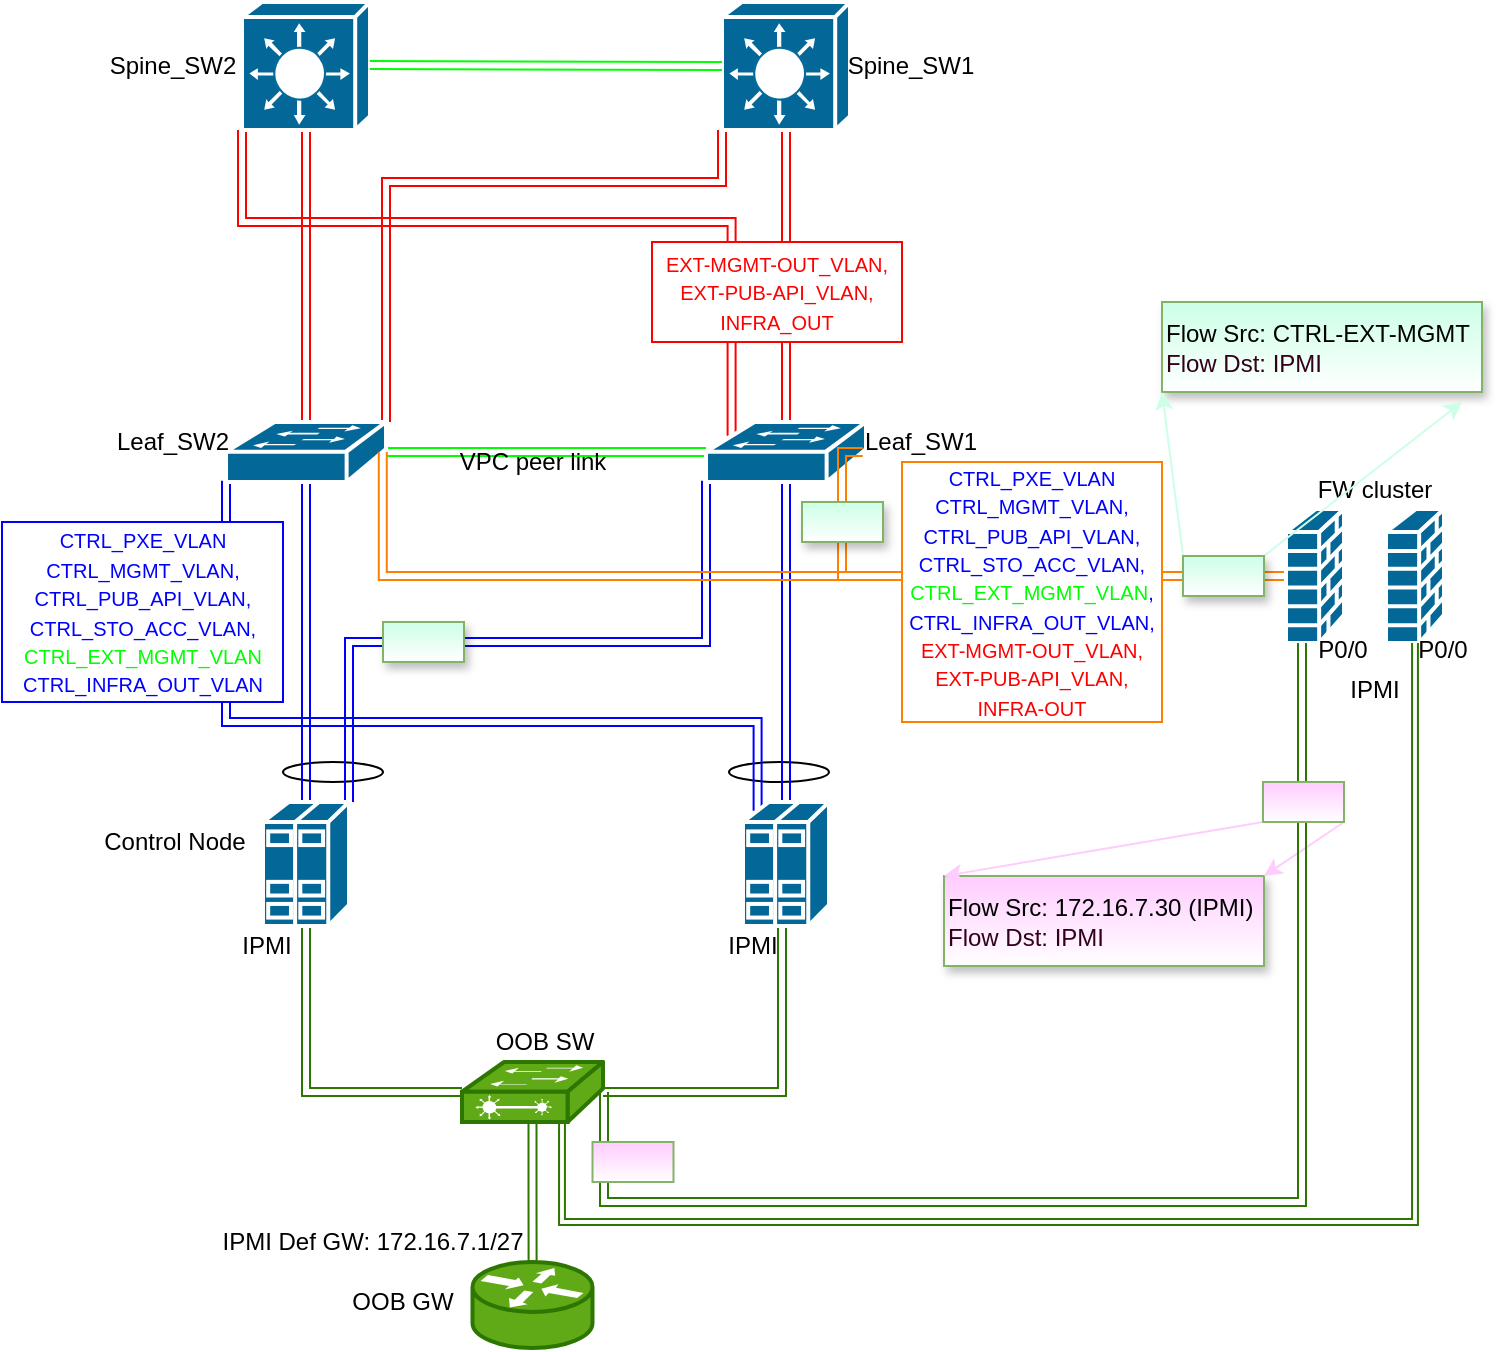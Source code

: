<mxfile version="13.11.0" type="github">
  <diagram id="g6geSxZ84_QCmobeVvu-" name="Page-1">
    <mxGraphModel dx="925" dy="537" grid="1" gridSize="10" guides="1" tooltips="1" connect="1" arrows="1" fold="1" page="1" pageScale="1" pageWidth="850" pageHeight="1100" math="0" shadow="0">
      <root>
        <mxCell id="0" />
        <mxCell id="1" parent="0" />
        <mxCell id="A_qzC4zatcRYxj4Vi45R-1" value="" style="ellipse;whiteSpace=wrap;html=1;" parent="1" vertex="1">
          <mxGeometry x="190.5" y="610" width="50" height="10" as="geometry" />
        </mxCell>
        <mxCell id="A_qzC4zatcRYxj4Vi45R-2" value="" style="ellipse;whiteSpace=wrap;html=1;" parent="1" vertex="1">
          <mxGeometry x="413.5" y="610" width="50" height="10" as="geometry" />
        </mxCell>
        <mxCell id="A_qzC4zatcRYxj4Vi45R-3" style="edgeStyle=orthogonalEdgeStyle;rounded=0;orthogonalLoop=1;jettySize=auto;html=1;entryX=0.5;entryY=0.98;entryDx=0;entryDy=0;entryPerimeter=0;shape=link;strokeColor=#0000FF;" parent="1" source="A_qzC4zatcRYxj4Vi45R-6" target="A_qzC4zatcRYxj4Vi45R-14" edge="1">
          <mxGeometry relative="1" as="geometry" />
        </mxCell>
        <mxCell id="A_qzC4zatcRYxj4Vi45R-4" style="edgeStyle=orthogonalEdgeStyle;rounded=0;orthogonalLoop=1;jettySize=auto;html=1;exitX=1;exitY=0;exitDx=0;exitDy=0;exitPerimeter=0;entryX=0;entryY=0.98;entryDx=0;entryDy=0;entryPerimeter=0;shape=link;strokeColor=#0000FF;" parent="1" source="A_qzC4zatcRYxj4Vi45R-6" target="A_qzC4zatcRYxj4Vi45R-17" edge="1">
          <mxGeometry relative="1" as="geometry" />
        </mxCell>
        <mxCell id="A_qzC4zatcRYxj4Vi45R-5" style="edgeStyle=orthogonalEdgeStyle;rounded=0;orthogonalLoop=1;jettySize=auto;html=1;exitX=0.5;exitY=1;exitDx=0;exitDy=0;exitPerimeter=0;entryX=0;entryY=0.5;entryDx=0;entryDy=0;entryPerimeter=0;fillColor=#60a917;strokeColor=#2D7600;shape=link;" parent="1" source="A_qzC4zatcRYxj4Vi45R-6" target="A_qzC4zatcRYxj4Vi45R-36" edge="1">
          <mxGeometry relative="1" as="geometry" />
        </mxCell>
        <mxCell id="A_qzC4zatcRYxj4Vi45R-6" value="" style="shape=mxgraph.cisco.servers.standard_host;html=1;pointerEvents=1;dashed=0;fillColor=#036897;strokeColor=#ffffff;strokeWidth=2;verticalLabelPosition=bottom;verticalAlign=top;align=center;outlineConnect=0;" parent="1" vertex="1">
          <mxGeometry x="180.5" y="630" width="43" height="62" as="geometry" />
        </mxCell>
        <mxCell id="A_qzC4zatcRYxj4Vi45R-7" style="edgeStyle=orthogonalEdgeStyle;rounded=0;orthogonalLoop=1;jettySize=auto;html=1;exitX=0.17;exitY=0.07;exitDx=0;exitDy=0;exitPerimeter=0;entryX=0;entryY=0.98;entryDx=0;entryDy=0;entryPerimeter=0;shape=link;strokeColor=#0000FF;" parent="1" source="A_qzC4zatcRYxj4Vi45R-10" target="A_qzC4zatcRYxj4Vi45R-14" edge="1">
          <mxGeometry relative="1" as="geometry">
            <Array as="points">
              <mxPoint x="428" y="590" />
              <mxPoint x="162" y="590" />
            </Array>
          </mxGeometry>
        </mxCell>
        <mxCell id="A_qzC4zatcRYxj4Vi45R-8" style="edgeStyle=orthogonalEdgeStyle;shape=link;rounded=0;orthogonalLoop=1;jettySize=auto;html=1;exitX=0.5;exitY=0;exitDx=0;exitDy=0;exitPerimeter=0;entryX=0.5;entryY=0.98;entryDx=0;entryDy=0;entryPerimeter=0;strokeColor=#0000FF;" parent="1" source="A_qzC4zatcRYxj4Vi45R-10" target="A_qzC4zatcRYxj4Vi45R-17" edge="1">
          <mxGeometry relative="1" as="geometry" />
        </mxCell>
        <mxCell id="A_qzC4zatcRYxj4Vi45R-9" style="edgeStyle=orthogonalEdgeStyle;rounded=0;orthogonalLoop=1;jettySize=auto;html=1;entryX=1;entryY=0.5;entryDx=0;entryDy=0;entryPerimeter=0;fillColor=#60a917;strokeColor=#2D7600;shape=link;" parent="1" source="A_qzC4zatcRYxj4Vi45R-10" target="A_qzC4zatcRYxj4Vi45R-36" edge="1">
          <mxGeometry relative="1" as="geometry">
            <Array as="points">
              <mxPoint x="440" y="775" />
            </Array>
          </mxGeometry>
        </mxCell>
        <mxCell id="A_qzC4zatcRYxj4Vi45R-10" value="" style="shape=mxgraph.cisco.servers.standard_host;html=1;pointerEvents=1;dashed=0;fillColor=#036897;strokeColor=#ffffff;strokeWidth=2;verticalLabelPosition=bottom;verticalAlign=top;align=center;outlineConnect=0;" parent="1" vertex="1">
          <mxGeometry x="420.5" y="630" width="43" height="62" as="geometry" />
        </mxCell>
        <mxCell id="A_qzC4zatcRYxj4Vi45R-11" style="edgeStyle=orthogonalEdgeStyle;shape=link;rounded=0;orthogonalLoop=1;jettySize=auto;html=1;entryX=0.5;entryY=1;entryDx=0;entryDy=0;entryPerimeter=0;strokeColor=#FF0000;" parent="1" source="A_qzC4zatcRYxj4Vi45R-14" target="A_qzC4zatcRYxj4Vi45R-22" edge="1">
          <mxGeometry relative="1" as="geometry" />
        </mxCell>
        <mxCell id="A_qzC4zatcRYxj4Vi45R-12" style="edgeStyle=orthogonalEdgeStyle;shape=link;rounded=0;orthogonalLoop=1;jettySize=auto;html=1;exitX=1;exitY=0;exitDx=0;exitDy=0;exitPerimeter=0;entryX=0;entryY=1;entryDx=0;entryDy=0;entryPerimeter=0;strokeColor=#FF0000;" parent="1" source="A_qzC4zatcRYxj4Vi45R-14" target="A_qzC4zatcRYxj4Vi45R-23" edge="1">
          <mxGeometry relative="1" as="geometry">
            <Array as="points">
              <mxPoint x="242" y="320" />
              <mxPoint x="410" y="320" />
            </Array>
          </mxGeometry>
        </mxCell>
        <mxCell id="A_qzC4zatcRYxj4Vi45R-13" style="edgeStyle=orthogonalEdgeStyle;shape=link;rounded=0;orthogonalLoop=1;jettySize=auto;html=1;strokeColor=#00FF00;" parent="1" source="A_qzC4zatcRYxj4Vi45R-14" target="A_qzC4zatcRYxj4Vi45R-17" edge="1">
          <mxGeometry relative="1" as="geometry" />
        </mxCell>
        <mxCell id="A_qzC4zatcRYxj4Vi45R-14" value="" style="shape=mxgraph.cisco.switches.workgroup_switch;html=1;pointerEvents=1;dashed=0;fillColor=#036897;strokeColor=#ffffff;strokeWidth=2;verticalLabelPosition=bottom;verticalAlign=top;align=center;outlineConnect=0;" parent="1" vertex="1">
          <mxGeometry x="162" y="440" width="80" height="30" as="geometry" />
        </mxCell>
        <mxCell id="A_qzC4zatcRYxj4Vi45R-15" style="edgeStyle=orthogonalEdgeStyle;shape=link;rounded=0;orthogonalLoop=1;jettySize=auto;html=1;strokeColor=#FF0000;" parent="1" source="A_qzC4zatcRYxj4Vi45R-17" target="A_qzC4zatcRYxj4Vi45R-23" edge="1">
          <mxGeometry relative="1" as="geometry" />
        </mxCell>
        <mxCell id="A_qzC4zatcRYxj4Vi45R-16" style="edgeStyle=orthogonalEdgeStyle;shape=link;rounded=0;orthogonalLoop=1;jettySize=auto;html=1;exitX=0.16;exitY=0.23;exitDx=0;exitDy=0;exitPerimeter=0;entryX=0;entryY=1;entryDx=0;entryDy=0;entryPerimeter=0;strokeColor=#FF0000;" parent="1" source="A_qzC4zatcRYxj4Vi45R-17" target="A_qzC4zatcRYxj4Vi45R-22" edge="1">
          <mxGeometry relative="1" as="geometry">
            <Array as="points">
              <mxPoint x="415" y="340" />
              <mxPoint x="170" y="340" />
            </Array>
          </mxGeometry>
        </mxCell>
        <mxCell id="A_qzC4zatcRYxj4Vi45R-17" value="" style="shape=mxgraph.cisco.switches.workgroup_switch;html=1;pointerEvents=1;dashed=0;fillColor=#036897;strokeColor=#ffffff;strokeWidth=2;verticalLabelPosition=bottom;verticalAlign=top;align=center;outlineConnect=0;" parent="1" vertex="1">
          <mxGeometry x="402" y="440" width="80" height="30" as="geometry" />
        </mxCell>
        <mxCell id="A_qzC4zatcRYxj4Vi45R-18" style="edgeStyle=orthogonalEdgeStyle;rounded=0;orthogonalLoop=1;jettySize=auto;html=1;entryX=0.98;entryY=0.5;entryDx=0;entryDy=0;entryPerimeter=0;strokeColor=#FF8000;shape=link;" parent="1" source="A_qzC4zatcRYxj4Vi45R-20" target="A_qzC4zatcRYxj4Vi45R-17" edge="1">
          <mxGeometry relative="1" as="geometry">
            <Array as="points">
              <mxPoint x="470" y="517" />
              <mxPoint x="470" y="455" />
            </Array>
          </mxGeometry>
        </mxCell>
        <mxCell id="A_qzC4zatcRYxj4Vi45R-19" style="edgeStyle=orthogonalEdgeStyle;rounded=0;orthogonalLoop=1;jettySize=auto;html=1;entryX=0.98;entryY=0.5;entryDx=0;entryDy=0;entryPerimeter=0;strokeColor=#FF8000;shape=link;" parent="1" source="A_qzC4zatcRYxj4Vi45R-20" target="A_qzC4zatcRYxj4Vi45R-14" edge="1">
          <mxGeometry relative="1" as="geometry" />
        </mxCell>
        <mxCell id="A_qzC4zatcRYxj4Vi45R-20" value="" style="shape=mxgraph.cisco.security.firewall;html=1;pointerEvents=1;dashed=0;fillColor=#036897;strokeColor=#ffffff;strokeWidth=2;verticalLabelPosition=bottom;verticalAlign=top;align=center;outlineConnect=0;" parent="1" vertex="1">
          <mxGeometry x="692" y="483.5" width="29" height="67" as="geometry" />
        </mxCell>
        <mxCell id="A_qzC4zatcRYxj4Vi45R-21" value="" style="shape=mxgraph.cisco.security.firewall;html=1;pointerEvents=1;dashed=0;fillColor=#036897;strokeColor=#ffffff;strokeWidth=2;verticalLabelPosition=bottom;verticalAlign=top;align=center;outlineConnect=0;" parent="1" vertex="1">
          <mxGeometry x="742" y="483.5" width="29" height="67" as="geometry" />
        </mxCell>
        <mxCell id="A_qzC4zatcRYxj4Vi45R-22" value="" style="shape=mxgraph.cisco.switches.layer_3_switch;html=1;pointerEvents=1;dashed=0;fillColor=#036897;strokeColor=#ffffff;strokeWidth=2;verticalLabelPosition=bottom;verticalAlign=top;align=center;outlineConnect=0;" parent="1" vertex="1">
          <mxGeometry x="170" y="230" width="64" height="64" as="geometry" />
        </mxCell>
        <mxCell id="A_qzC4zatcRYxj4Vi45R-23" value="" style="shape=mxgraph.cisco.switches.layer_3_switch;html=1;pointerEvents=1;dashed=0;fillColor=#036897;strokeColor=#ffffff;strokeWidth=2;verticalLabelPosition=bottom;verticalAlign=top;align=center;outlineConnect=0;" parent="1" vertex="1">
          <mxGeometry x="410" y="230" width="64" height="64" as="geometry" />
        </mxCell>
        <mxCell id="A_qzC4zatcRYxj4Vi45R-24" value="Leaf_SW2" style="text;html=1;align=center;verticalAlign=middle;resizable=0;points=[];autosize=1;" parent="1" vertex="1">
          <mxGeometry x="100" y="440" width="70" height="20" as="geometry" />
        </mxCell>
        <mxCell id="A_qzC4zatcRYxj4Vi45R-25" value="Leaf_SW1" style="text;html=1;align=center;verticalAlign=middle;resizable=0;points=[];autosize=1;" parent="1" vertex="1">
          <mxGeometry x="474" y="440" width="70" height="20" as="geometry" />
        </mxCell>
        <mxCell id="A_qzC4zatcRYxj4Vi45R-26" value="Spine_SW2" style="text;html=1;align=center;verticalAlign=middle;resizable=0;points=[];autosize=1;" parent="1" vertex="1">
          <mxGeometry x="95" y="252" width="80" height="20" as="geometry" />
        </mxCell>
        <mxCell id="A_qzC4zatcRYxj4Vi45R-27" value="Spine_SW1" style="text;html=1;align=center;verticalAlign=middle;resizable=0;points=[];autosize=1;" parent="1" vertex="1">
          <mxGeometry x="464" y="252" width="80" height="20" as="geometry" />
        </mxCell>
        <mxCell id="A_qzC4zatcRYxj4Vi45R-28" value="Control Node" style="text;html=1;align=center;verticalAlign=middle;resizable=0;points=[];autosize=1;" parent="1" vertex="1">
          <mxGeometry x="90.5" y="640" width="90" height="20" as="geometry" />
        </mxCell>
        <mxCell id="A_qzC4zatcRYxj4Vi45R-29" value="FW cluster" style="text;html=1;align=center;verticalAlign=middle;resizable=0;points=[];autosize=1;" parent="1" vertex="1">
          <mxGeometry x="701" y="463.5" width="70" height="20" as="geometry" />
        </mxCell>
        <mxCell id="A_qzC4zatcRYxj4Vi45R-30" value="VPC peer link" style="text;html=1;align=center;verticalAlign=middle;resizable=0;points=[];autosize=1;" parent="1" vertex="1">
          <mxGeometry x="270" y="450" width="90" height="20" as="geometry" />
        </mxCell>
        <mxCell id="A_qzC4zatcRYxj4Vi45R-31" style="edgeStyle=orthogonalEdgeStyle;shape=link;rounded=0;orthogonalLoop=1;jettySize=auto;html=1;entryX=0;entryY=0.5;entryDx=0;entryDy=0;entryPerimeter=0;strokeColor=#00FF00;" parent="1" target="A_qzC4zatcRYxj4Vi45R-23" edge="1">
          <mxGeometry relative="1" as="geometry">
            <mxPoint x="234" y="261.5" as="sourcePoint" />
            <mxPoint x="394" y="261.5" as="targetPoint" />
          </mxGeometry>
        </mxCell>
        <mxCell id="A_qzC4zatcRYxj4Vi45R-32" value="&lt;span style=&quot;font-family: &amp;#34;calibri&amp;#34; , sans-serif ; text-transform: uppercase&quot;&gt;&lt;font style=&quot;font-size: 10px&quot; color=&quot;#0000ff&quot;&gt;CTRL_PXE_VLAN&lt;br&gt;ctrl_mgmt_vlan, ctrl_pub_api_vlan,&lt;br&gt;ctrl_sto_acc_vlan, &lt;/font&gt;&lt;font style=&quot;font-size: 10px&quot;&gt;&lt;font style=&quot;background-color: rgb(255 , 255 , 255)&quot; color=&quot;#00ff00&quot;&gt;CTRL_ext_mgmt_vlan&lt;/font&gt;&lt;br&gt;&lt;font color=&quot;#0000ff&quot;&gt;CTRL_INFRA_OUT_VLAN&lt;/font&gt;&lt;br&gt;&lt;/font&gt;&lt;/span&gt;" style="whiteSpace=wrap;html=1;strokeColor=#0000FF;" parent="1" vertex="1">
          <mxGeometry x="50" y="490" width="140.5" height="90" as="geometry" />
        </mxCell>
        <mxCell id="A_qzC4zatcRYxj4Vi45R-33" value="&lt;font style=&quot;font-size: 10px&quot;&gt;&lt;font style=&quot;font-size: 10px&quot;&gt;&lt;font face=&quot;calibri, sans-serif&quot; style=&quot;color: rgb(0 , 0 , 255) ; font-size: 10px&quot;&gt;&lt;span style=&quot;text-transform: uppercase&quot;&gt;CTRL_PXE_VLAN&lt;br&gt;ctrl_mgmt_vlan, ctrl_pub_api_vlan,&lt;/span&gt;&lt;/font&gt;&lt;br&gt;&lt;font face=&quot;calibri, sans-serif&quot; style=&quot;font-size: 10px&quot;&gt;&lt;span style=&quot;text-transform: uppercase&quot;&gt;&lt;font color=&quot;#0000ff&quot;&gt;ctrl_sto_acc_vlan, &lt;/font&gt;&lt;font color=&quot;#00ff00&quot;&gt;CTRL_ext_mgmt_vlan&lt;/font&gt;&lt;font color=&quot;#0000ff&quot;&gt;,&lt;/font&gt;&lt;br&gt;&lt;font color=&quot;#0000ff&quot;&gt;CTRL_INFRA_OUT_VLAN,&lt;/font&gt;&lt;/span&gt;&lt;/font&gt;&lt;br&gt;&lt;font face=&quot;calibri, sans-serif&quot; style=&quot;font-size: 10px&quot; color=&quot;#ff0000&quot;&gt;&lt;span style=&quot;text-transform: uppercase&quot;&gt;EXT-MGMT-OUT_VLAN,&lt;br&gt;EXT-PUB-API_VLAN, INFRA-OUT&lt;/span&gt;&lt;/font&gt;&lt;/font&gt;&lt;/font&gt;&lt;font style=&quot;font-size: 10px&quot; color=&quot;#0000ff&quot;&gt;&lt;br&gt;&lt;/font&gt;" style="whiteSpace=wrap;html=1;strokeColor=#FF8000;" parent="1" vertex="1">
          <mxGeometry x="500" y="460" width="130" height="130" as="geometry" />
        </mxCell>
        <mxCell id="A_qzC4zatcRYxj4Vi45R-34" value="&lt;span style=&quot;color: rgb(255 , 0 , 0) ; font-family: &amp;#34;calibri&amp;#34; , sans-serif ; font-size: 10px ; text-transform: uppercase&quot;&gt;EXT-MGMT-OUT_VLAN,&lt;/span&gt;&lt;br style=&quot;color: rgb(255 , 0 , 0) ; font-family: &amp;#34;calibri&amp;#34; , sans-serif ; font-size: 10px ; text-transform: uppercase&quot;&gt;&lt;span style=&quot;color: rgb(255 , 0 , 0) ; font-family: &amp;#34;calibri&amp;#34; , sans-serif ; font-size: 10px ; text-transform: uppercase&quot;&gt;EXT-PUB-API_VLAN, INFRA_OUT&lt;/span&gt;&lt;font style=&quot;font-size: 10px&quot; color=&quot;#0000ff&quot;&gt;&lt;br&gt;&lt;/font&gt;" style="whiteSpace=wrap;html=1;strokeColor=#FF0000;" parent="1" vertex="1">
          <mxGeometry x="375" y="350" width="125" height="50" as="geometry" />
        </mxCell>
        <mxCell id="A_qzC4zatcRYxj4Vi45R-35" style="edgeStyle=orthogonalEdgeStyle;rounded=0;orthogonalLoop=1;jettySize=auto;html=1;fillColor=#60a917;strokeColor=#2D7600;shape=link;" parent="1" source="A_qzC4zatcRYxj4Vi45R-36" target="A_qzC4zatcRYxj4Vi45R-37" edge="1">
          <mxGeometry relative="1" as="geometry" />
        </mxCell>
        <mxCell id="A_qzC4zatcRYxj4Vi45R-36" value="" style="shape=mxgraph.cisco.switches.layer_2_remote_switch;html=1;pointerEvents=1;dashed=0;fillColor=#60a917;strokeColor=#2D7600;strokeWidth=2;verticalLabelPosition=bottom;verticalAlign=top;align=center;outlineConnect=0;fontColor=#ffffff;" parent="1" vertex="1">
          <mxGeometry x="280" y="760" width="70.5" height="30" as="geometry" />
        </mxCell>
        <mxCell id="A_qzC4zatcRYxj4Vi45R-37" value="" style="shape=mxgraph.cisco.routers.router;html=1;pointerEvents=1;dashed=0;fillColor=#60a917;strokeColor=#2D7600;strokeWidth=2;verticalLabelPosition=bottom;verticalAlign=top;align=center;outlineConnect=0;fontColor=#ffffff;" parent="1" vertex="1">
          <mxGeometry x="285.25" y="860" width="60" height="43" as="geometry" />
        </mxCell>
        <mxCell id="A_qzC4zatcRYxj4Vi45R-38" value="OOB SW" style="text;html=1;align=center;verticalAlign=middle;resizable=0;points=[];autosize=1;" parent="1" vertex="1">
          <mxGeometry x="290.5" y="740" width="60" height="20" as="geometry" />
        </mxCell>
        <mxCell id="A_qzC4zatcRYxj4Vi45R-39" value="IPMI" style="text;html=1;align=center;verticalAlign=middle;resizable=0;points=[];autosize=1;" parent="1" vertex="1">
          <mxGeometry x="162" y="692" width="40" height="20" as="geometry" />
        </mxCell>
        <mxCell id="A_qzC4zatcRYxj4Vi45R-40" value="IPMI" style="text;html=1;align=center;verticalAlign=middle;resizable=0;points=[];autosize=1;" parent="1" vertex="1">
          <mxGeometry x="405" y="692" width="40" height="20" as="geometry" />
        </mxCell>
        <mxCell id="A_qzC4zatcRYxj4Vi45R-41" value="IPMI" style="text;html=1;align=center;verticalAlign=middle;resizable=0;points=[];autosize=1;" parent="1" vertex="1">
          <mxGeometry x="716" y="563.5" width="40" height="20" as="geometry" />
        </mxCell>
        <mxCell id="A_qzC4zatcRYxj4Vi45R-42" value="&lt;span style=&quot;color: rgba(0 , 0 , 0 , 0) ; font-family: monospace ; font-size: 0px&quot;&gt;%3CmxGraphModel%3E%3Croot%3E%3CmxCell%20id%3D%220%22%2F%3E%3CmxCell%20id%3D%221%22%20parent%3D%220%22%2F%3E%3CmxCell%20id%3D%222%22%20value%3D%2210.7.10.3%2F24%22%20style%3D%22text%3Bhtml%3D1%3Balign%3Dcenter%3BverticalAlign%3Dmiddle%3Bresizable%3D0%3Bpoints%3D%5B%5D%3Bautosize%3D1%3B%22%20vertex%3D%221%22%20parent%3D%221%22%3E%3CmxGeometry%20x%3D%22199.5%22%20y%3D%22540%22%20width%3D%2280%22%20height%3D%2220%22%20as%3D%22geometry%22%2F%3E%3C%2FmxCell%3E%3C%2Froot%3E%3C%2FmxGraphModel%3E&lt;/span&gt;" style="text;html=1;align=center;verticalAlign=middle;resizable=0;points=[];autosize=1;" parent="1" vertex="1">
          <mxGeometry x="330" y="850" width="20" height="20" as="geometry" />
        </mxCell>
        <mxCell id="A_qzC4zatcRYxj4Vi45R-43" value="IPMI Def GW: 172.16.7.1/27" style="text;html=1;align=center;verticalAlign=middle;resizable=0;points=[];autosize=1;" parent="1" vertex="1">
          <mxGeometry x="150" y="840" width="170" height="20" as="geometry" />
        </mxCell>
        <mxCell id="A_qzC4zatcRYxj4Vi45R-44" value="OOB GW" style="text;html=1;align=center;verticalAlign=middle;resizable=0;points=[];autosize=1;" parent="1" vertex="1">
          <mxGeometry x="215.25" y="870" width="70" height="20" as="geometry" />
        </mxCell>
        <mxCell id="A_qzC4zatcRYxj4Vi45R-45" value="P0/0" style="text;html=1;align=center;verticalAlign=middle;resizable=0;points=[];autosize=1;" parent="1" vertex="1">
          <mxGeometry x="750" y="543.5" width="40" height="20" as="geometry" />
        </mxCell>
        <mxCell id="A_qzC4zatcRYxj4Vi45R-46" value="P0/0" style="text;html=1;align=center;verticalAlign=middle;resizable=0;points=[];autosize=1;" parent="1" vertex="1">
          <mxGeometry x="700" y="543.5" width="40" height="20" as="geometry" />
        </mxCell>
        <mxCell id="A_qzC4zatcRYxj4Vi45R-47" style="edgeStyle=orthogonalEdgeStyle;rounded=0;orthogonalLoop=1;jettySize=auto;html=1;fillColor=#60a917;strokeColor=#2D7600;shape=link;exitX=0.5;exitY=1;exitDx=0;exitDy=0;exitPerimeter=0;width=2.941;" parent="1" source="A_qzC4zatcRYxj4Vi45R-21" target="A_qzC4zatcRYxj4Vi45R-36" edge="1">
          <mxGeometry relative="1" as="geometry">
            <Array as="points">
              <mxPoint x="757" y="840" />
              <mxPoint x="330" y="840" />
            </Array>
            <mxPoint x="736.5" y="557" as="sourcePoint" />
            <mxPoint x="350.5" y="790" as="targetPoint" />
          </mxGeometry>
        </mxCell>
        <mxCell id="A_qzC4zatcRYxj4Vi45R-48" value="" style="whiteSpace=wrap;html=1;strokeColor=#82b366;gradientColor=#ffffff;fillColor=#CCFFE6;shadow=1;" parent="1" vertex="1">
          <mxGeometry x="240.5" y="540" width="40.5" height="20" as="geometry" />
        </mxCell>
        <mxCell id="A_qzC4zatcRYxj4Vi45R-49" value="" style="whiteSpace=wrap;html=1;strokeColor=#82b366;gradientColor=#ffffff;fillColor=#CCFFE6;shadow=1;" parent="1" vertex="1">
          <mxGeometry x="450" y="480" width="40.5" height="20" as="geometry" />
        </mxCell>
        <mxCell id="A_qzC4zatcRYxj4Vi45R-50" value="&lt;span&gt;Flow&amp;nbsp;&lt;/span&gt;&lt;span&gt;Src: CTRL-EXT-MGMT&lt;br&gt;&lt;/span&gt;&lt;span style=&quot;color: rgb(51 , 0 , 26)&quot;&gt;Flow Dst: IPMI&lt;/span&gt;" style="whiteSpace=wrap;html=1;strokeColor=#82b366;gradientColor=#ffffff;fillColor=#CCFFE6;shadow=1;align=left;" parent="1" vertex="1">
          <mxGeometry x="630" y="380" width="160" height="45" as="geometry" />
        </mxCell>
        <mxCell id="A_qzC4zatcRYxj4Vi45R-51" style="edgeStyle=none;orthogonalLoop=1;jettySize=auto;html=1;exitX=0;exitY=0;exitDx=0;exitDy=0;entryX=0;entryY=1;entryDx=0;entryDy=0;strokeColor=#CCFFE6;" parent="1" source="A_qzC4zatcRYxj4Vi45R-53" target="A_qzC4zatcRYxj4Vi45R-50" edge="1">
          <mxGeometry relative="1" as="geometry" />
        </mxCell>
        <mxCell id="A_qzC4zatcRYxj4Vi45R-52" style="edgeStyle=none;orthogonalLoop=1;jettySize=auto;html=1;exitX=1;exitY=0;exitDx=0;exitDy=0;strokeColor=#CCFFE6;" parent="1" source="A_qzC4zatcRYxj4Vi45R-53" edge="1">
          <mxGeometry relative="1" as="geometry">
            <mxPoint x="780" y="430" as="targetPoint" />
          </mxGeometry>
        </mxCell>
        <mxCell id="A_qzC4zatcRYxj4Vi45R-53" value="" style="whiteSpace=wrap;html=1;strokeColor=#82b366;gradientColor=#ffffff;fillColor=#CCFFE6;shadow=1;" parent="1" vertex="1">
          <mxGeometry x="640.5" y="507" width="40.5" height="20" as="geometry" />
        </mxCell>
        <mxCell id="A_qzC4zatcRYxj4Vi45R-54" value="&lt;span&gt;Flow&amp;nbsp;&lt;/span&gt;&lt;span&gt;Src: 172.16.7.30 (IPMI)&lt;br&gt;&lt;/span&gt;&lt;span style=&quot;color: rgb(51 , 0 , 26)&quot;&gt;Flow Dst: IPMI&lt;/span&gt;" style="whiteSpace=wrap;html=1;strokeColor=#82b366;gradientColor=#ffffff;shadow=1;align=left;fillColor=#FFCCFF;" parent="1" vertex="1">
          <mxGeometry x="521" y="667" width="160" height="45" as="geometry" />
        </mxCell>
        <mxCell id="A_qzC4zatcRYxj4Vi45R-55" style="edgeStyle=none;orthogonalLoop=1;jettySize=auto;html=1;exitX=0;exitY=1;exitDx=0;exitDy=0;entryX=0;entryY=0;entryDx=0;entryDy=0;strokeColor=#FFCCFF;" parent="1" source="A_qzC4zatcRYxj4Vi45R-58" target="A_qzC4zatcRYxj4Vi45R-54" edge="1">
          <mxGeometry relative="1" as="geometry" />
        </mxCell>
        <mxCell id="A_qzC4zatcRYxj4Vi45R-56" style="edgeStyle=none;orthogonalLoop=1;jettySize=auto;html=1;exitX=1;exitY=1;exitDx=0;exitDy=0;entryX=1;entryY=0;entryDx=0;entryDy=0;strokeColor=#FFCCFF;" parent="1" source="A_qzC4zatcRYxj4Vi45R-58" target="A_qzC4zatcRYxj4Vi45R-54" edge="1">
          <mxGeometry relative="1" as="geometry" />
        </mxCell>
        <mxCell id="A_qzC4zatcRYxj4Vi45R-57" style="edgeStyle=orthogonalEdgeStyle;rounded=0;orthogonalLoop=1;jettySize=auto;html=1;fillColor=#60a917;strokeColor=#2D7600;shape=link;" parent="1" source="A_qzC4zatcRYxj4Vi45R-20" target="A_qzC4zatcRYxj4Vi45R-36" edge="1">
          <mxGeometry relative="1" as="geometry">
            <Array as="points">
              <mxPoint x="700" y="830" />
              <mxPoint x="351" y="830" />
              <mxPoint x="351" y="775" />
            </Array>
            <mxPoint x="686.5" y="557" as="sourcePoint" />
            <mxPoint x="351" y="820" as="targetPoint" />
          </mxGeometry>
        </mxCell>
        <mxCell id="A_qzC4zatcRYxj4Vi45R-58" value="" style="whiteSpace=wrap;html=1;strokeColor=#82b366;gradientColor=#ffffff;fillColor=#FFCCFF;" parent="1" vertex="1">
          <mxGeometry x="680.5" y="620" width="40.5" height="20" as="geometry" />
        </mxCell>
        <mxCell id="A_qzC4zatcRYxj4Vi45R-59" value="" style="whiteSpace=wrap;html=1;strokeColor=#82b366;gradientColor=#ffffff;fillColor=#FFCCFF;" parent="1" vertex="1">
          <mxGeometry x="345.25" y="800" width="40.5" height="20" as="geometry" />
        </mxCell>
      </root>
    </mxGraphModel>
  </diagram>
</mxfile>
